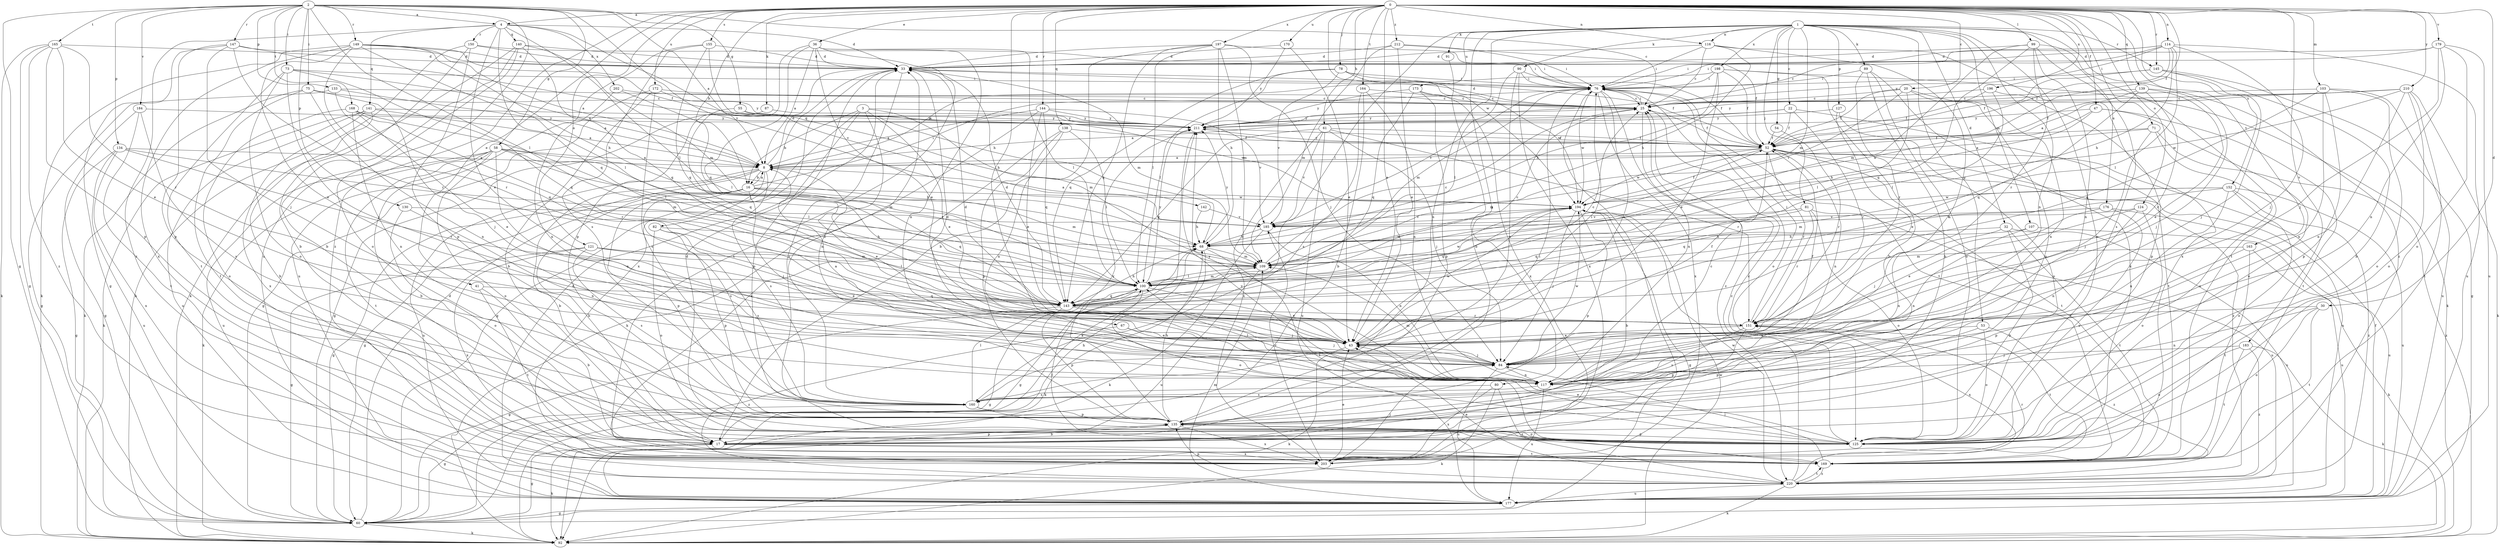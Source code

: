 strict digraph  {
0;
1;
2;
3;
4;
8;
16;
17;
20;
22;
25;
30;
32;
33;
36;
41;
43;
47;
52;
53;
54;
55;
58;
60;
61;
67;
68;
71;
73;
75;
76;
78;
80;
81;
82;
84;
87;
89;
90;
91;
92;
99;
100;
103;
107;
109;
114;
116;
117;
121;
124;
125;
127;
130;
133;
134;
135;
138;
139;
140;
141;
142;
143;
144;
145;
147;
149;
150;
151;
152;
155;
160;
163;
164;
165;
168;
169;
170;
172;
173;
176;
177;
179;
183;
184;
185;
194;
196;
197;
198;
202;
203;
210;
211;
212;
220;
0 -> 4  [label=a];
0 -> 16  [label=b];
0 -> 20  [label=c];
0 -> 30  [label=d];
0 -> 36  [label=e];
0 -> 41  [label=e];
0 -> 43  [label=e];
0 -> 47  [label=f];
0 -> 52  [label=f];
0 -> 61  [label=h];
0 -> 67  [label=h];
0 -> 71  [label=i];
0 -> 78  [label=j];
0 -> 87  [label=k];
0 -> 99  [label=l];
0 -> 103  [label=m];
0 -> 114  [label=n];
0 -> 116  [label=n];
0 -> 121  [label=o];
0 -> 124  [label=o];
0 -> 138  [label=q];
0 -> 139  [label=q];
0 -> 144  [label=r];
0 -> 145  [label=r];
0 -> 152  [label=s];
0 -> 155  [label=s];
0 -> 163  [label=t];
0 -> 164  [label=t];
0 -> 170  [label=u];
0 -> 172  [label=u];
0 -> 179  [label=v];
0 -> 183  [label=v];
0 -> 194  [label=w];
0 -> 196  [label=x];
0 -> 197  [label=x];
0 -> 210  [label=y];
0 -> 212  [label=z];
0 -> 220  [label=z];
1 -> 22  [label=c];
1 -> 32  [label=d];
1 -> 53  [label=g];
1 -> 54  [label=g];
1 -> 80  [label=j];
1 -> 81  [label=j];
1 -> 89  [label=k];
1 -> 90  [label=k];
1 -> 91  [label=k];
1 -> 100  [label=l];
1 -> 107  [label=m];
1 -> 109  [label=m];
1 -> 116  [label=n];
1 -> 117  [label=n];
1 -> 125  [label=o];
1 -> 127  [label=p];
1 -> 145  [label=r];
1 -> 160  [label=s];
1 -> 173  [label=u];
1 -> 176  [label=u];
1 -> 198  [label=x];
1 -> 220  [label=z];
2 -> 4  [label=a];
2 -> 8  [label=a];
2 -> 25  [label=c];
2 -> 55  [label=g];
2 -> 58  [label=g];
2 -> 60  [label=g];
2 -> 73  [label=i];
2 -> 75  [label=i];
2 -> 100  [label=l];
2 -> 130  [label=p];
2 -> 133  [label=p];
2 -> 134  [label=p];
2 -> 147  [label=r];
2 -> 149  [label=r];
2 -> 165  [label=t];
2 -> 168  [label=t];
2 -> 177  [label=u];
2 -> 184  [label=v];
2 -> 185  [label=v];
3 -> 16  [label=b];
3 -> 43  [label=e];
3 -> 60  [label=g];
3 -> 109  [label=m];
3 -> 117  [label=n];
3 -> 135  [label=p];
3 -> 211  [label=y];
4 -> 33  [label=d];
4 -> 43  [label=e];
4 -> 100  [label=l];
4 -> 140  [label=q];
4 -> 141  [label=q];
4 -> 142  [label=q];
4 -> 143  [label=q];
4 -> 150  [label=r];
4 -> 202  [label=x];
4 -> 220  [label=z];
8 -> 16  [label=b];
8 -> 17  [label=b];
8 -> 33  [label=d];
8 -> 43  [label=e];
8 -> 60  [label=g];
8 -> 82  [label=j];
8 -> 160  [label=s];
8 -> 177  [label=u];
16 -> 8  [label=a];
16 -> 17  [label=b];
16 -> 60  [label=g];
16 -> 76  [label=i];
16 -> 84  [label=j];
16 -> 109  [label=m];
16 -> 135  [label=p];
16 -> 143  [label=q];
16 -> 160  [label=s];
16 -> 194  [label=w];
17 -> 60  [label=g];
17 -> 68  [label=h];
17 -> 92  [label=k];
17 -> 135  [label=p];
17 -> 169  [label=t];
17 -> 203  [label=x];
20 -> 25  [label=c];
20 -> 52  [label=f];
20 -> 100  [label=l];
20 -> 117  [label=n];
20 -> 135  [label=p];
20 -> 185  [label=v];
22 -> 8  [label=a];
22 -> 52  [label=f];
22 -> 151  [label=r];
22 -> 169  [label=t];
22 -> 211  [label=y];
25 -> 33  [label=d];
25 -> 52  [label=f];
25 -> 76  [label=i];
25 -> 117  [label=n];
25 -> 211  [label=y];
30 -> 117  [label=n];
30 -> 125  [label=o];
30 -> 151  [label=r];
30 -> 169  [label=t];
32 -> 17  [label=b];
32 -> 68  [label=h];
32 -> 117  [label=n];
32 -> 169  [label=t];
32 -> 177  [label=u];
33 -> 76  [label=i];
33 -> 109  [label=m];
33 -> 125  [label=o];
33 -> 203  [label=x];
36 -> 8  [label=a];
36 -> 33  [label=d];
36 -> 43  [label=e];
36 -> 100  [label=l];
36 -> 117  [label=n];
36 -> 135  [label=p];
36 -> 143  [label=q];
36 -> 169  [label=t];
41 -> 17  [label=b];
41 -> 143  [label=q];
41 -> 169  [label=t];
43 -> 33  [label=d];
43 -> 52  [label=f];
43 -> 76  [label=i];
43 -> 84  [label=j];
43 -> 92  [label=k];
43 -> 194  [label=w];
47 -> 68  [label=h];
47 -> 125  [label=o];
47 -> 169  [label=t];
47 -> 194  [label=w];
47 -> 211  [label=y];
52 -> 8  [label=a];
52 -> 109  [label=m];
52 -> 117  [label=n];
52 -> 151  [label=r];
52 -> 169  [label=t];
52 -> 177  [label=u];
52 -> 194  [label=w];
52 -> 211  [label=y];
52 -> 220  [label=z];
53 -> 43  [label=e];
53 -> 125  [label=o];
53 -> 135  [label=p];
53 -> 220  [label=z];
54 -> 52  [label=f];
54 -> 151  [label=r];
55 -> 143  [label=q];
55 -> 194  [label=w];
55 -> 211  [label=y];
58 -> 8  [label=a];
58 -> 17  [label=b];
58 -> 68  [label=h];
58 -> 92  [label=k];
58 -> 100  [label=l];
58 -> 109  [label=m];
58 -> 117  [label=n];
58 -> 125  [label=o];
58 -> 169  [label=t];
58 -> 177  [label=u];
60 -> 33  [label=d];
60 -> 92  [label=k];
61 -> 52  [label=f];
61 -> 84  [label=j];
61 -> 143  [label=q];
61 -> 151  [label=r];
61 -> 177  [label=u];
61 -> 185  [label=v];
61 -> 203  [label=x];
67 -> 43  [label=e];
67 -> 84  [label=j];
67 -> 220  [label=z];
68 -> 60  [label=g];
68 -> 92  [label=k];
68 -> 109  [label=m];
68 -> 169  [label=t];
68 -> 211  [label=y];
71 -> 8  [label=a];
71 -> 52  [label=f];
71 -> 84  [label=j];
71 -> 92  [label=k];
71 -> 125  [label=o];
73 -> 8  [label=a];
73 -> 76  [label=i];
73 -> 84  [label=j];
73 -> 125  [label=o];
73 -> 143  [label=q];
73 -> 169  [label=t];
75 -> 25  [label=c];
75 -> 84  [label=j];
75 -> 92  [label=k];
75 -> 117  [label=n];
75 -> 169  [label=t];
76 -> 25  [label=c];
76 -> 43  [label=e];
76 -> 109  [label=m];
76 -> 125  [label=o];
76 -> 169  [label=t];
76 -> 185  [label=v];
76 -> 194  [label=w];
76 -> 203  [label=x];
76 -> 220  [label=z];
78 -> 52  [label=f];
78 -> 76  [label=i];
78 -> 100  [label=l];
78 -> 143  [label=q];
78 -> 185  [label=v];
78 -> 194  [label=w];
80 -> 92  [label=k];
80 -> 160  [label=s];
80 -> 203  [label=x];
80 -> 220  [label=z];
81 -> 125  [label=o];
81 -> 143  [label=q];
81 -> 151  [label=r];
81 -> 177  [label=u];
81 -> 185  [label=v];
82 -> 68  [label=h];
82 -> 125  [label=o];
82 -> 135  [label=p];
82 -> 160  [label=s];
84 -> 8  [label=a];
84 -> 33  [label=d];
84 -> 52  [label=f];
84 -> 117  [label=n];
84 -> 177  [label=u];
84 -> 194  [label=w];
87 -> 60  [label=g];
87 -> 211  [label=y];
89 -> 17  [label=b];
89 -> 76  [label=i];
89 -> 125  [label=o];
89 -> 151  [label=r];
89 -> 203  [label=x];
90 -> 52  [label=f];
90 -> 76  [label=i];
90 -> 100  [label=l];
90 -> 160  [label=s];
90 -> 203  [label=x];
91 -> 17  [label=b];
92 -> 194  [label=w];
99 -> 33  [label=d];
99 -> 109  [label=m];
99 -> 117  [label=n];
99 -> 143  [label=q];
99 -> 151  [label=r];
99 -> 160  [label=s];
99 -> 169  [label=t];
100 -> 25  [label=c];
100 -> 43  [label=e];
100 -> 60  [label=g];
100 -> 109  [label=m];
100 -> 125  [label=o];
100 -> 143  [label=q];
100 -> 194  [label=w];
100 -> 211  [label=y];
103 -> 25  [label=c];
103 -> 117  [label=n];
103 -> 125  [label=o];
103 -> 135  [label=p];
103 -> 143  [label=q];
103 -> 177  [label=u];
107 -> 68  [label=h];
107 -> 117  [label=n];
107 -> 177  [label=u];
109 -> 25  [label=c];
109 -> 100  [label=l];
109 -> 177  [label=u];
109 -> 194  [label=w];
114 -> 25  [label=c];
114 -> 33  [label=d];
114 -> 52  [label=f];
114 -> 68  [label=h];
114 -> 76  [label=i];
114 -> 84  [label=j];
114 -> 100  [label=l];
114 -> 177  [label=u];
114 -> 211  [label=y];
116 -> 25  [label=c];
116 -> 33  [label=d];
116 -> 68  [label=h];
116 -> 76  [label=i];
116 -> 117  [label=n];
116 -> 203  [label=x];
117 -> 100  [label=l];
117 -> 109  [label=m];
117 -> 160  [label=s];
117 -> 177  [label=u];
117 -> 211  [label=y];
121 -> 43  [label=e];
121 -> 60  [label=g];
121 -> 100  [label=l];
121 -> 109  [label=m];
121 -> 160  [label=s];
121 -> 203  [label=x];
124 -> 43  [label=e];
124 -> 117  [label=n];
124 -> 125  [label=o];
124 -> 185  [label=v];
125 -> 25  [label=c];
125 -> 33  [label=d];
125 -> 43  [label=e];
125 -> 135  [label=p];
125 -> 211  [label=y];
127 -> 43  [label=e];
127 -> 125  [label=o];
127 -> 211  [label=y];
130 -> 117  [label=n];
130 -> 125  [label=o];
130 -> 185  [label=v];
133 -> 8  [label=a];
133 -> 25  [label=c];
133 -> 60  [label=g];
133 -> 143  [label=q];
134 -> 8  [label=a];
134 -> 60  [label=g];
134 -> 109  [label=m];
134 -> 151  [label=r];
134 -> 177  [label=u];
134 -> 203  [label=x];
135 -> 17  [label=b];
135 -> 25  [label=c];
135 -> 68  [label=h];
135 -> 76  [label=i];
135 -> 125  [label=o];
135 -> 203  [label=x];
135 -> 211  [label=y];
138 -> 52  [label=f];
138 -> 100  [label=l];
138 -> 117  [label=n];
138 -> 135  [label=p];
138 -> 203  [label=x];
139 -> 25  [label=c];
139 -> 43  [label=e];
139 -> 52  [label=f];
139 -> 84  [label=j];
139 -> 143  [label=q];
139 -> 151  [label=r];
140 -> 17  [label=b];
140 -> 33  [label=d];
140 -> 92  [label=k];
140 -> 109  [label=m];
140 -> 125  [label=o];
140 -> 143  [label=q];
141 -> 8  [label=a];
141 -> 17  [label=b];
141 -> 92  [label=k];
141 -> 177  [label=u];
141 -> 203  [label=x];
141 -> 211  [label=y];
142 -> 68  [label=h];
142 -> 185  [label=v];
143 -> 25  [label=c];
143 -> 33  [label=d];
143 -> 60  [label=g];
143 -> 68  [label=h];
143 -> 84  [label=j];
143 -> 135  [label=p];
143 -> 151  [label=r];
144 -> 8  [label=a];
144 -> 43  [label=e];
144 -> 92  [label=k];
144 -> 143  [label=q];
144 -> 185  [label=v];
144 -> 211  [label=y];
145 -> 17  [label=b];
145 -> 52  [label=f];
145 -> 60  [label=g];
145 -> 76  [label=i];
145 -> 84  [label=j];
147 -> 33  [label=d];
147 -> 60  [label=g];
147 -> 84  [label=j];
147 -> 135  [label=p];
147 -> 151  [label=r];
147 -> 185  [label=v];
149 -> 8  [label=a];
149 -> 33  [label=d];
149 -> 43  [label=e];
149 -> 52  [label=f];
149 -> 68  [label=h];
149 -> 92  [label=k];
149 -> 100  [label=l];
149 -> 151  [label=r];
149 -> 203  [label=x];
150 -> 17  [label=b];
150 -> 33  [label=d];
150 -> 76  [label=i];
150 -> 92  [label=k];
150 -> 135  [label=p];
151 -> 43  [label=e];
151 -> 76  [label=i];
151 -> 135  [label=p];
151 -> 160  [label=s];
151 -> 169  [label=t];
151 -> 203  [label=x];
152 -> 109  [label=m];
152 -> 117  [label=n];
152 -> 125  [label=o];
152 -> 143  [label=q];
152 -> 177  [label=u];
152 -> 194  [label=w];
152 -> 220  [label=z];
155 -> 33  [label=d];
155 -> 68  [label=h];
155 -> 143  [label=q];
155 -> 160  [label=s];
155 -> 177  [label=u];
160 -> 33  [label=d];
160 -> 60  [label=g];
160 -> 100  [label=l];
160 -> 125  [label=o];
160 -> 135  [label=p];
163 -> 92  [label=k];
163 -> 109  [label=m];
163 -> 135  [label=p];
163 -> 169  [label=t];
164 -> 17  [label=b];
164 -> 25  [label=c];
164 -> 117  [label=n];
164 -> 160  [label=s];
165 -> 33  [label=d];
165 -> 43  [label=e];
165 -> 60  [label=g];
165 -> 92  [label=k];
165 -> 135  [label=p];
165 -> 151  [label=r];
165 -> 220  [label=z];
168 -> 43  [label=e];
168 -> 100  [label=l];
168 -> 117  [label=n];
168 -> 125  [label=o];
168 -> 151  [label=r];
168 -> 211  [label=y];
169 -> 84  [label=j];
169 -> 100  [label=l];
169 -> 220  [label=z];
170 -> 33  [label=d];
170 -> 43  [label=e];
170 -> 211  [label=y];
172 -> 17  [label=b];
172 -> 25  [label=c];
172 -> 60  [label=g];
172 -> 160  [label=s];
172 -> 211  [label=y];
173 -> 25  [label=c];
173 -> 135  [label=p];
173 -> 143  [label=q];
173 -> 203  [label=x];
173 -> 211  [label=y];
176 -> 84  [label=j];
176 -> 125  [label=o];
176 -> 177  [label=u];
176 -> 185  [label=v];
177 -> 33  [label=d];
177 -> 52  [label=f];
177 -> 60  [label=g];
177 -> 109  [label=m];
179 -> 33  [label=d];
179 -> 76  [label=i];
179 -> 84  [label=j];
179 -> 117  [label=n];
179 -> 125  [label=o];
179 -> 177  [label=u];
183 -> 84  [label=j];
183 -> 92  [label=k];
183 -> 125  [label=o];
183 -> 169  [label=t];
183 -> 220  [label=z];
184 -> 60  [label=g];
184 -> 160  [label=s];
184 -> 169  [label=t];
184 -> 211  [label=y];
185 -> 68  [label=h];
185 -> 92  [label=k];
185 -> 117  [label=n];
194 -> 8  [label=a];
194 -> 17  [label=b];
194 -> 52  [label=f];
194 -> 60  [label=g];
194 -> 84  [label=j];
194 -> 135  [label=p];
194 -> 143  [label=q];
194 -> 185  [label=v];
196 -> 25  [label=c];
196 -> 52  [label=f];
196 -> 100  [label=l];
196 -> 135  [label=p];
197 -> 17  [label=b];
197 -> 33  [label=d];
197 -> 68  [label=h];
197 -> 76  [label=i];
197 -> 84  [label=j];
197 -> 100  [label=l];
197 -> 109  [label=m];
197 -> 143  [label=q];
198 -> 8  [label=a];
198 -> 17  [label=b];
198 -> 43  [label=e];
198 -> 52  [label=f];
198 -> 68  [label=h];
198 -> 76  [label=i];
198 -> 92  [label=k];
202 -> 25  [label=c];
202 -> 100  [label=l];
202 -> 117  [label=n];
203 -> 43  [label=e];
203 -> 76  [label=i];
203 -> 84  [label=j];
203 -> 185  [label=v];
210 -> 8  [label=a];
210 -> 25  [label=c];
210 -> 92  [label=k];
210 -> 117  [label=n];
210 -> 125  [label=o];
210 -> 169  [label=t];
210 -> 194  [label=w];
210 -> 211  [label=y];
211 -> 52  [label=f];
211 -> 92  [label=k];
212 -> 33  [label=d];
212 -> 43  [label=e];
212 -> 52  [label=f];
212 -> 76  [label=i];
212 -> 109  [label=m];
220 -> 25  [label=c];
220 -> 43  [label=e];
220 -> 92  [label=k];
220 -> 135  [label=p];
220 -> 151  [label=r];
220 -> 169  [label=t];
220 -> 177  [label=u];
220 -> 194  [label=w];
}
